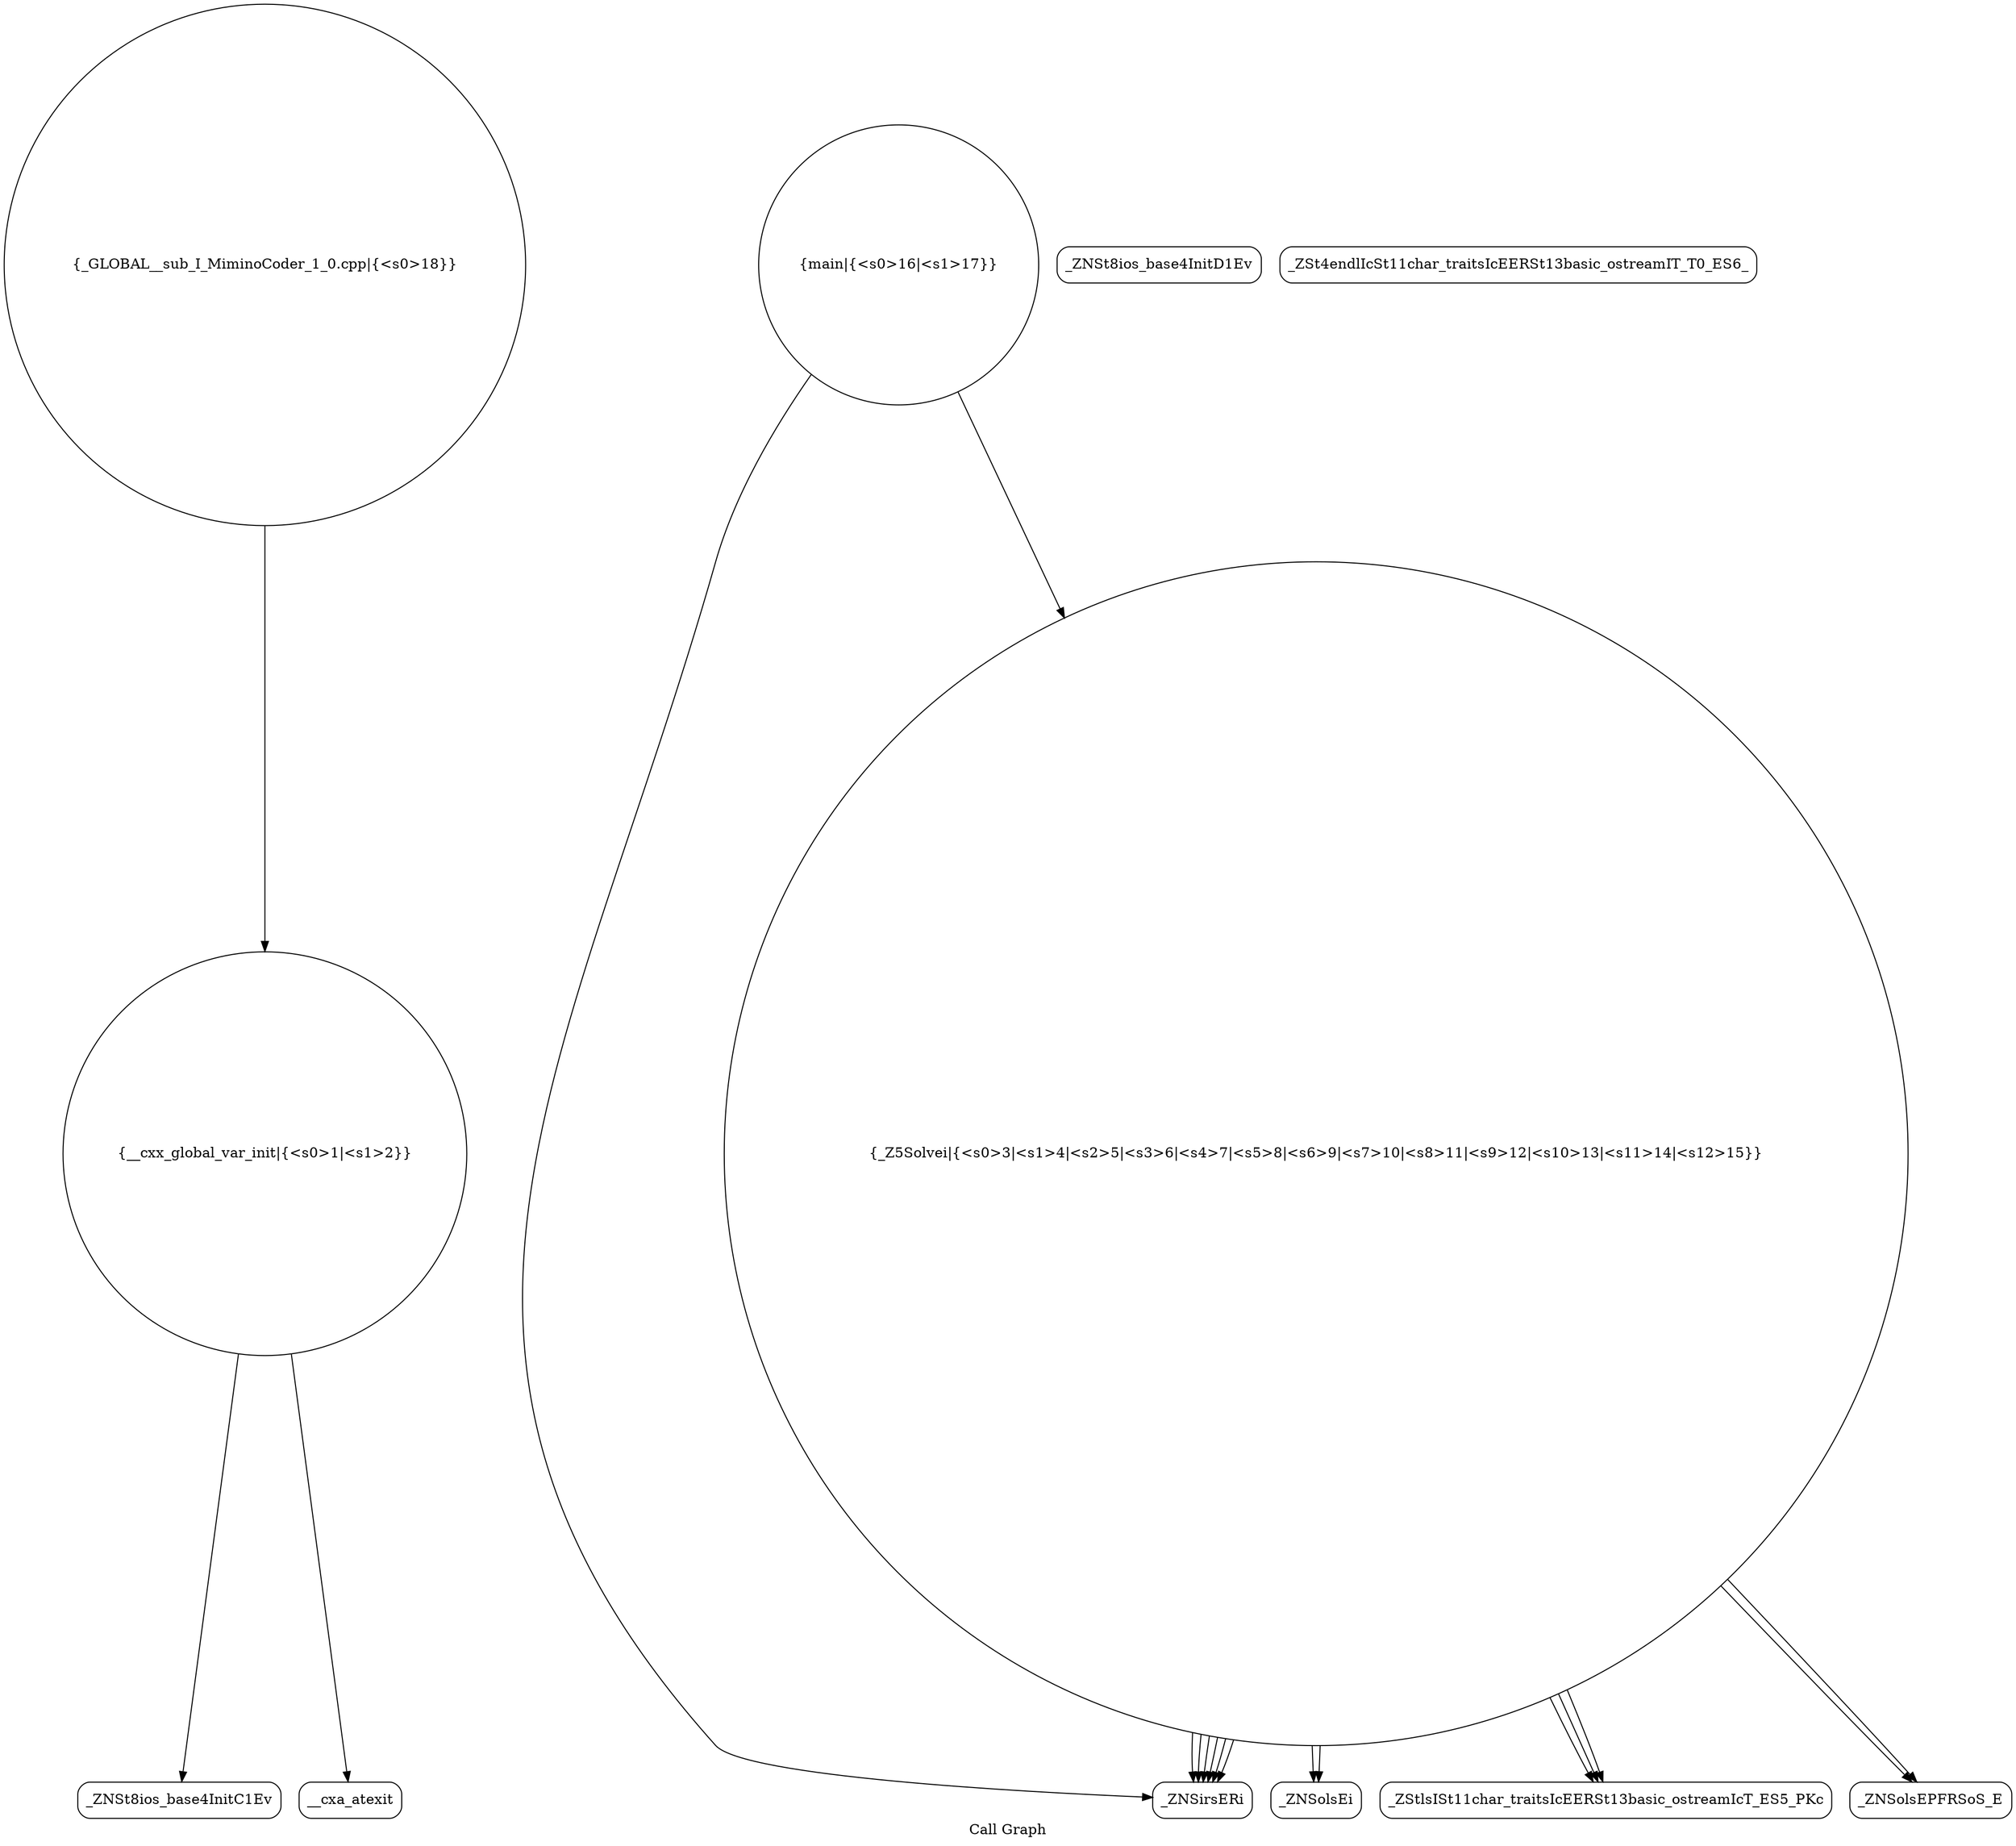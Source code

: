 digraph "Call Graph" {
	label="Call Graph";

	Node0x55ebe0398a40 [shape=record,shape=circle,label="{__cxx_global_var_init|{<s0>1|<s1>2}}"];
	Node0x55ebe0398a40:s0 -> Node0x55ebe0398ed0[color=black];
	Node0x55ebe0398a40:s1 -> Node0x55ebe0398fd0[color=black];
	Node0x55ebe03991d0 [shape=record,shape=Mrecord,label="{_ZNSolsEi}"];
	Node0x55ebe0398f50 [shape=record,shape=Mrecord,label="{_ZNSt8ios_base4InitD1Ev}"];
	Node0x55ebe03992d0 [shape=record,shape=Mrecord,label="{_ZSt4endlIcSt11char_traitsIcEERSt13basic_ostreamIT_T0_ES6_}"];
	Node0x55ebe0399050 [shape=record,shape=circle,label="{_Z5Solvei|{<s0>3|<s1>4|<s2>5|<s3>6|<s4>7|<s5>8|<s6>9|<s7>10|<s8>11|<s9>12|<s10>13|<s11>14|<s12>15}}"];
	Node0x55ebe0399050:s0 -> Node0x55ebe03990d0[color=black];
	Node0x55ebe0399050:s1 -> Node0x55ebe03990d0[color=black];
	Node0x55ebe0399050:s2 -> Node0x55ebe03990d0[color=black];
	Node0x55ebe0399050:s3 -> Node0x55ebe03990d0[color=black];
	Node0x55ebe0399050:s4 -> Node0x55ebe03990d0[color=black];
	Node0x55ebe0399050:s5 -> Node0x55ebe03990d0[color=black];
	Node0x55ebe0399050:s6 -> Node0x55ebe0399150[color=black];
	Node0x55ebe0399050:s7 -> Node0x55ebe03991d0[color=black];
	Node0x55ebe0399050:s8 -> Node0x55ebe0399150[color=black];
	Node0x55ebe0399050:s9 -> Node0x55ebe0399150[color=black];
	Node0x55ebe0399050:s10 -> Node0x55ebe0399250[color=black];
	Node0x55ebe0399050:s11 -> Node0x55ebe03991d0[color=black];
	Node0x55ebe0399050:s12 -> Node0x55ebe0399250[color=black];
	Node0x55ebe03993d0 [shape=record,shape=circle,label="{_GLOBAL__sub_I_MiminoCoder_1_0.cpp|{<s0>18}}"];
	Node0x55ebe03993d0:s0 -> Node0x55ebe0398a40[color=black];
	Node0x55ebe0399150 [shape=record,shape=Mrecord,label="{_ZStlsISt11char_traitsIcEERSt13basic_ostreamIcT_ES5_PKc}"];
	Node0x55ebe0398ed0 [shape=record,shape=Mrecord,label="{_ZNSt8ios_base4InitC1Ev}"];
	Node0x55ebe0399250 [shape=record,shape=Mrecord,label="{_ZNSolsEPFRSoS_E}"];
	Node0x55ebe0398fd0 [shape=record,shape=Mrecord,label="{__cxa_atexit}"];
	Node0x55ebe0399350 [shape=record,shape=circle,label="{main|{<s0>16|<s1>17}}"];
	Node0x55ebe0399350:s0 -> Node0x55ebe03990d0[color=black];
	Node0x55ebe0399350:s1 -> Node0x55ebe0399050[color=black];
	Node0x55ebe03990d0 [shape=record,shape=Mrecord,label="{_ZNSirsERi}"];
}
